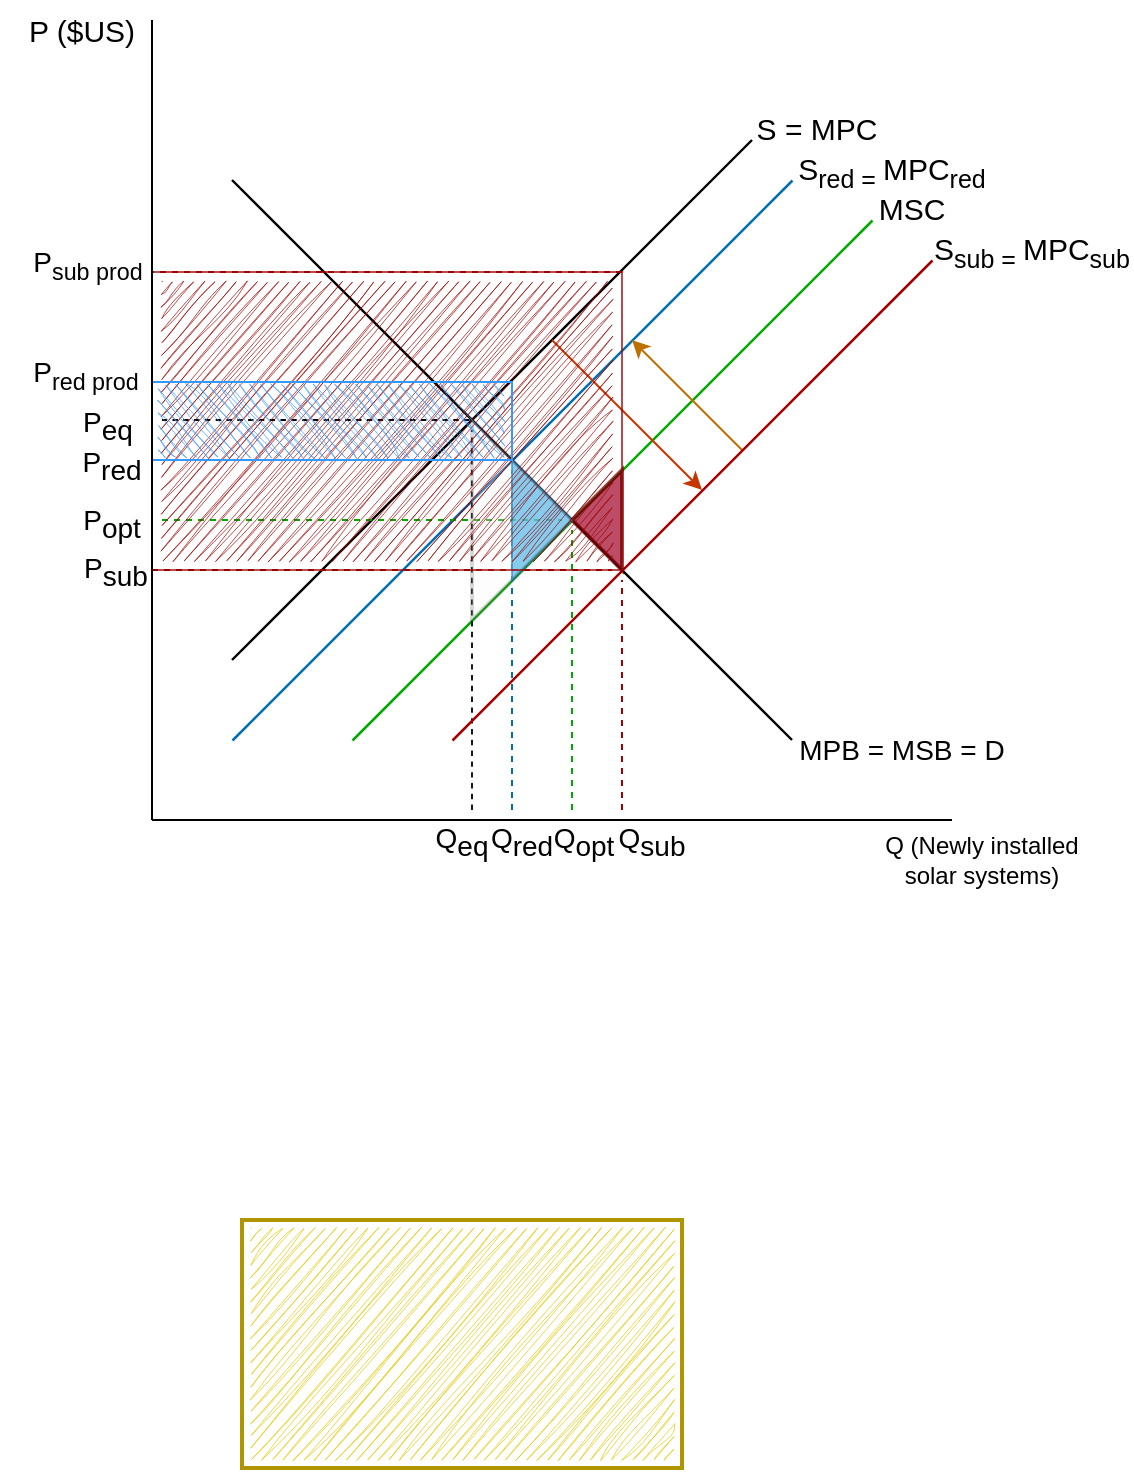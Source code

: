 <mxfile version="21.3.4" type="github">
  <diagram name="Lapa-1" id="0tAawHoIQ-3D4uflLc4p">
    <mxGraphModel dx="778" dy="459" grid="1" gridSize="5" guides="1" tooltips="1" connect="1" arrows="1" fold="1" page="1" pageScale="1" pageWidth="827" pageHeight="1169" math="0" shadow="0">
      <root>
        <mxCell id="0" />
        <mxCell id="1" parent="0" />
        <mxCell id="Ec4Kk9tGsHe_SyH8bvyB-12" value="" style="endArrow=none;html=1;rounded=0;endSize=6;strokeWidth=1.2;" edge="1" parent="1">
          <mxGeometry width="50" height="50" relative="1" as="geometry">
            <mxPoint x="320" y="360" as="sourcePoint" />
            <mxPoint x="580" y="100" as="targetPoint" />
          </mxGeometry>
        </mxCell>
        <mxCell id="Ec4Kk9tGsHe_SyH8bvyB-9" value="" style="endArrow=none;html=1;rounded=0;endSize=6;strokeWidth=1.2;" edge="1" parent="1">
          <mxGeometry width="50" height="50" relative="1" as="geometry">
            <mxPoint x="320" y="120" as="sourcePoint" />
            <mxPoint x="600" y="400" as="targetPoint" />
          </mxGeometry>
        </mxCell>
        <mxCell id="Ec4Kk9tGsHe_SyH8bvyB-22" value="" style="endArrow=none;dashed=1;html=1;rounded=0;fillColor=#a20025;strokeColor=#A30000;" edge="1" parent="1">
          <mxGeometry width="50" height="50" relative="1" as="geometry">
            <mxPoint x="280" y="315" as="sourcePoint" />
            <mxPoint x="510" y="315" as="targetPoint" />
          </mxGeometry>
        </mxCell>
        <mxCell id="Ec4Kk9tGsHe_SyH8bvyB-32" value="&lt;span style=&quot;font-size: 14px;&quot;&gt;Q&lt;sub style=&quot;font-size: 14px;&quot;&gt;eq&lt;/sub&gt;&lt;/span&gt;" style="text;html=1;strokeColor=none;fillColor=none;align=center;verticalAlign=middle;whiteSpace=wrap;rounded=0;fontSize=14;" vertex="1" parent="1">
          <mxGeometry x="405" y="436" width="60" height="30" as="geometry" />
        </mxCell>
        <mxCell id="Ec4Kk9tGsHe_SyH8bvyB-8" value="" style="endArrow=none;html=1;rounded=0;fillColor=#1ba1e2;strokeColor=#006EAF;endSize=6;strokeWidth=1.25;" edge="1" parent="1">
          <mxGeometry width="50" height="50" relative="1" as="geometry">
            <mxPoint x="320" y="400" as="sourcePoint" />
            <mxPoint x="600" y="120" as="targetPoint" />
          </mxGeometry>
        </mxCell>
        <mxCell id="Ec4Kk9tGsHe_SyH8bvyB-10" value="" style="endArrow=none;html=1;rounded=0;fillColor=#60a917;strokeColor=#00a800;endSize=6;strokeWidth=1.25;" edge="1" parent="1">
          <mxGeometry width="50" height="50" relative="1" as="geometry">
            <mxPoint x="380" y="400" as="sourcePoint" />
            <mxPoint x="640" y="140" as="targetPoint" />
          </mxGeometry>
        </mxCell>
        <mxCell id="Ec4Kk9tGsHe_SyH8bvyB-50" value="" style="endArrow=classic;html=1;rounded=0;fillColor=#fa6800;strokeColor=#C73500;" edge="1" parent="1">
          <mxGeometry width="50" height="50" relative="1" as="geometry">
            <mxPoint x="480" y="200" as="sourcePoint" />
            <mxPoint x="555" y="275" as="targetPoint" />
          </mxGeometry>
        </mxCell>
        <mxCell id="Ec4Kk9tGsHe_SyH8bvyB-51" value="" style="endArrow=classic;html=1;rounded=0;fillColor=#f0a30a;strokeColor=#BD7000;" edge="1" parent="1">
          <mxGeometry width="50" height="50" relative="1" as="geometry">
            <mxPoint x="575" y="255" as="sourcePoint" />
            <mxPoint x="520" y="200" as="targetPoint" />
          </mxGeometry>
        </mxCell>
        <mxCell id="Ec4Kk9tGsHe_SyH8bvyB-28" value="" style="endArrow=none;dashed=1;html=1;rounded=0;strokeWidth=0.9;" edge="1" parent="1">
          <mxGeometry width="50" height="50" relative="1" as="geometry">
            <mxPoint x="440" y="435" as="sourcePoint" />
            <mxPoint x="440" y="245" as="targetPoint" />
          </mxGeometry>
        </mxCell>
        <mxCell id="Ec4Kk9tGsHe_SyH8bvyB-7" value="" style="endArrow=none;html=1;rounded=0;" edge="1" parent="1">
          <mxGeometry width="50" height="50" relative="1" as="geometry">
            <mxPoint x="680" y="440" as="sourcePoint" />
            <mxPoint x="280" y="440" as="targetPoint" />
          </mxGeometry>
        </mxCell>
        <mxCell id="Ec4Kk9tGsHe_SyH8bvyB-13" value="&lt;font style=&quot;font-size: 15px;&quot;&gt;S = MPC&lt;/font&gt;" style="text;html=1;strokeColor=none;fillColor=none;align=center;verticalAlign=middle;whiteSpace=wrap;rounded=0;fontSize=15;" vertex="1" parent="1">
          <mxGeometry x="570" y="79" width="85" height="30" as="geometry" />
        </mxCell>
        <mxCell id="Ec4Kk9tGsHe_SyH8bvyB-15" value="S&lt;sub&gt;red =&amp;nbsp;&lt;/sub&gt;MPC&lt;sub&gt;red&lt;/sub&gt;" style="text;html=1;strokeColor=none;fillColor=none;align=center;verticalAlign=middle;whiteSpace=wrap;rounded=0;fontSize=15;" vertex="1" parent="1">
          <mxGeometry x="600" y="101" width="100" height="30" as="geometry" />
        </mxCell>
        <mxCell id="Ec4Kk9tGsHe_SyH8bvyB-16" value="&lt;font style=&quot;font-size: 15px;&quot;&gt;MSC&lt;/font&gt;" style="text;html=1;strokeColor=none;fillColor=none;align=center;verticalAlign=middle;whiteSpace=wrap;rounded=0;fontSize=15;" vertex="1" parent="1">
          <mxGeometry x="630" y="119" width="60" height="30" as="geometry" />
        </mxCell>
        <mxCell id="Ec4Kk9tGsHe_SyH8bvyB-17" value="&lt;font style=&quot;font-size: 15px;&quot;&gt;&lt;span style=&quot;font-size: 15px;&quot;&gt;S&lt;sub&gt;sub =&amp;nbsp;&lt;/sub&gt;MPC&lt;sub&gt;sub&lt;/sub&gt;&lt;br style=&quot;font-size: 15px;&quot;&gt;&lt;/span&gt;&lt;/font&gt;" style="text;html=1;strokeColor=none;fillColor=none;align=center;verticalAlign=middle;whiteSpace=wrap;rounded=0;fontSize=15;" vertex="1" parent="1">
          <mxGeometry x="670" y="141" width="100" height="30" as="geometry" />
        </mxCell>
        <mxCell id="Ec4Kk9tGsHe_SyH8bvyB-18" value="&lt;font style=&quot;font-size: 14px;&quot;&gt;MPB = MSB = D&lt;/font&gt;" style="text;html=1;strokeColor=none;fillColor=none;align=center;verticalAlign=middle;whiteSpace=wrap;rounded=0;fontSize=14;" vertex="1" parent="1">
          <mxGeometry x="590" y="390" width="130" height="30" as="geometry" />
        </mxCell>
        <mxCell id="Ec4Kk9tGsHe_SyH8bvyB-20" value="" style="endArrow=none;dashed=1;html=1;rounded=0;fillColor=#008a00;strokeColor=#00A800;" edge="1" parent="1">
          <mxGeometry width="50" height="50" relative="1" as="geometry">
            <mxPoint x="285" y="290" as="sourcePoint" />
            <mxPoint x="485" y="290" as="targetPoint" />
          </mxGeometry>
        </mxCell>
        <mxCell id="Ec4Kk9tGsHe_SyH8bvyB-24" value="" style="endArrow=none;dashed=1;html=1;rounded=0;strokeWidth=0.9;exitX=-0.025;exitY=0;exitDx=0;exitDy=0;exitPerimeter=0;" edge="1" parent="1" source="Ec4Kk9tGsHe_SyH8bvyB-37">
          <mxGeometry width="50" height="50" relative="1" as="geometry">
            <mxPoint x="435" y="240" as="sourcePoint" />
            <mxPoint x="285" y="240" as="targetPoint" />
          </mxGeometry>
        </mxCell>
        <mxCell id="Ec4Kk9tGsHe_SyH8bvyB-25" value="" style="endArrow=none;dashed=1;html=1;rounded=0;fillColor=#a20025;strokeColor=#a30000;exitX=0.75;exitY=0;exitDx=0;exitDy=0;" edge="1" parent="1">
          <mxGeometry width="50" height="50" relative="1" as="geometry">
            <mxPoint x="515" y="435" as="sourcePoint" />
            <mxPoint x="515" y="320" as="targetPoint" />
          </mxGeometry>
        </mxCell>
        <mxCell id="Ec4Kk9tGsHe_SyH8bvyB-26" value="" style="endArrow=none;dashed=1;html=1;rounded=0;fillColor=#008a00;strokeColor=#00A800;" edge="1" parent="1">
          <mxGeometry width="50" height="50" relative="1" as="geometry">
            <mxPoint x="490" y="435" as="sourcePoint" />
            <mxPoint x="490" y="295" as="targetPoint" />
          </mxGeometry>
        </mxCell>
        <mxCell id="Ec4Kk9tGsHe_SyH8bvyB-27" value="" style="endArrow=none;dashed=1;html=1;rounded=0;fillColor=#1ba1e2;strokeColor=#006EAF;" edge="1" parent="1">
          <mxGeometry width="50" height="50" relative="1" as="geometry">
            <mxPoint x="460" y="435" as="sourcePoint" />
            <mxPoint x="460" y="265" as="targetPoint" />
          </mxGeometry>
        </mxCell>
        <mxCell id="Ec4Kk9tGsHe_SyH8bvyB-23" value="" style="endArrow=none;dashed=1;html=1;rounded=0;fillColor=#1ba1e2;strokeColor=#006EAF;" edge="1" parent="1">
          <mxGeometry width="50" height="50" relative="1" as="geometry">
            <mxPoint x="285" y="260" as="sourcePoint" />
            <mxPoint x="455" y="260" as="targetPoint" />
          </mxGeometry>
        </mxCell>
        <mxCell id="Ec4Kk9tGsHe_SyH8bvyB-11" value="" style="endArrow=none;html=1;rounded=0;fillColor=#a20025;strokeColor=#A30000;endSize=6;strokeWidth=1.25;" edge="1" parent="1">
          <mxGeometry width="50" height="50" relative="1" as="geometry">
            <mxPoint x="430" y="400" as="sourcePoint" />
            <mxPoint x="670" y="160" as="targetPoint" />
          </mxGeometry>
        </mxCell>
        <mxCell id="Ec4Kk9tGsHe_SyH8bvyB-29" value="&lt;span style=&quot;font-size: 14px;&quot;&gt;Q&lt;sub style=&quot;font-size: 14px;&quot;&gt;sub&lt;/sub&gt;&lt;/span&gt;" style="text;html=1;strokeColor=none;fillColor=none;align=center;verticalAlign=middle;whiteSpace=wrap;rounded=0;fontSize=14;" vertex="1" parent="1">
          <mxGeometry x="500" y="436" width="60" height="30" as="geometry" />
        </mxCell>
        <mxCell id="Ec4Kk9tGsHe_SyH8bvyB-31" value="&lt;span style=&quot;font-size: 14px;&quot;&gt;Q&lt;sub style=&quot;font-size: 14px;&quot;&gt;red&lt;br&gt;&lt;/sub&gt;&lt;/span&gt;" style="text;html=1;strokeColor=none;fillColor=none;align=center;verticalAlign=middle;whiteSpace=wrap;rounded=0;fontSize=14;" vertex="1" parent="1">
          <mxGeometry x="435" y="436" width="60" height="30" as="geometry" />
        </mxCell>
        <mxCell id="Ec4Kk9tGsHe_SyH8bvyB-38" value="" style="triangle;whiteSpace=wrap;html=1;opacity=70;fillColor=#1ba1e2;fontColor=#ffffff;strokeColor=#006EAF;" vertex="1" parent="1">
          <mxGeometry x="460" y="260" width="30" height="60" as="geometry" />
        </mxCell>
        <mxCell id="Ec4Kk9tGsHe_SyH8bvyB-42" value="" style="triangle;whiteSpace=wrap;html=1;rotation=-180;opacity=70;fillColor=#a20025;fontColor=#ffffff;strokeColor=#6F0000;shadow=0;rounded=0;strokeWidth=2;" vertex="1" parent="1">
          <mxGeometry x="490" y="265" width="25" height="50" as="geometry" />
        </mxCell>
        <mxCell id="Ec4Kk9tGsHe_SyH8bvyB-37" value="" style="triangle;whiteSpace=wrap;html=1;opacity=25;fillColor=#f5f5f5;fontColor=#333333;strokeColor=#666666;strokeWidth=2;" vertex="1" parent="1">
          <mxGeometry x="440" y="240" width="50" height="100" as="geometry" />
        </mxCell>
        <mxCell id="Ec4Kk9tGsHe_SyH8bvyB-43" value="&lt;font style=&quot;font-size: 12px;&quot;&gt;Q (Newly installed solar systems)&lt;/font&gt;" style="text;html=1;strokeColor=none;fillColor=none;align=center;verticalAlign=middle;whiteSpace=wrap;rounded=0;fontSize=12;" vertex="1" parent="1">
          <mxGeometry x="643" y="445" width="104" height="30" as="geometry" />
        </mxCell>
        <mxCell id="Ec4Kk9tGsHe_SyH8bvyB-48" value="P ($US)" style="text;html=1;strokeColor=none;fillColor=none;align=center;verticalAlign=middle;whiteSpace=wrap;rounded=0;fontSize=15;" vertex="1" parent="1">
          <mxGeometry x="215" y="30" width="60" height="30" as="geometry" />
        </mxCell>
        <mxCell id="Ec4Kk9tGsHe_SyH8bvyB-54" value="&lt;span style=&quot;font-size: 14px;&quot;&gt;Q&lt;sub style=&quot;font-size: 14px;&quot;&gt;opt&lt;/sub&gt;&lt;/span&gt;" style="text;html=1;strokeColor=none;fillColor=none;align=center;verticalAlign=middle;whiteSpace=wrap;rounded=0;fontSize=14;" vertex="1" parent="1">
          <mxGeometry x="466" y="436" width="60" height="30" as="geometry" />
        </mxCell>
        <mxCell id="Ec4Kk9tGsHe_SyH8bvyB-55" value="&lt;span style=&quot;font-size: 14px;&quot;&gt;P&lt;sub style=&quot;font-size: 14px;&quot;&gt;eq&lt;/sub&gt;&lt;/span&gt;" style="text;html=1;strokeColor=none;fillColor=none;align=center;verticalAlign=middle;whiteSpace=wrap;rounded=0;fontSize=14;" vertex="1" parent="1">
          <mxGeometry x="228" y="228" width="60" height="30" as="geometry" />
        </mxCell>
        <mxCell id="Ec4Kk9tGsHe_SyH8bvyB-56" value="&lt;span style=&quot;font-size: 14px;&quot;&gt;P&lt;sub style=&quot;font-size: 14px;&quot;&gt;red&lt;/sub&gt;&lt;/span&gt;" style="text;html=1;strokeColor=none;fillColor=none;align=center;verticalAlign=middle;whiteSpace=wrap;rounded=0;fontSize=14;" vertex="1" parent="1">
          <mxGeometry x="230" y="248" width="60" height="30" as="geometry" />
        </mxCell>
        <mxCell id="Ec4Kk9tGsHe_SyH8bvyB-57" value="P&lt;sub style=&quot;font-size: 14px;&quot;&gt;opt&lt;/sub&gt;" style="text;html=1;strokeColor=none;fillColor=none;align=center;verticalAlign=middle;whiteSpace=wrap;rounded=0;fontSize=14;" vertex="1" parent="1">
          <mxGeometry x="230" y="277" width="60" height="30" as="geometry" />
        </mxCell>
        <mxCell id="Ec4Kk9tGsHe_SyH8bvyB-58" value="&lt;span style=&quot;font-size: 14px;&quot;&gt;P&lt;sub style=&quot;font-size: 14px;&quot;&gt;sub&lt;/sub&gt;&lt;/span&gt;" style="text;html=1;strokeColor=none;fillColor=none;align=center;verticalAlign=middle;whiteSpace=wrap;rounded=0;fontSize=14;" vertex="1" parent="1">
          <mxGeometry x="232" y="301" width="60" height="30" as="geometry" />
        </mxCell>
        <mxCell id="Ec4Kk9tGsHe_SyH8bvyB-65" value="" style="group" vertex="1" connectable="0" parent="1">
          <mxGeometry x="325" y="640" width="220" height="124" as="geometry" />
        </mxCell>
        <mxCell id="Ec4Kk9tGsHe_SyH8bvyB-66" value="" style="rounded=0;whiteSpace=wrap;html=1;fillColor=none;strokeWidth=2;fontColor=#000000;strokeColor=#B09500;" vertex="1" parent="Ec4Kk9tGsHe_SyH8bvyB-65">
          <mxGeometry width="220" height="124" as="geometry" />
        </mxCell>
        <mxCell id="Ec4Kk9tGsHe_SyH8bvyB-67" value="" style="rounded=0;whiteSpace=wrap;html=1;sketch=1;curveFitting=1;jiggle=2;opacity=70;fillColor=#E3C800;strokeColor=none;" vertex="1" parent="Ec4Kk9tGsHe_SyH8bvyB-65">
          <mxGeometry x="4.583" y="4.133" width="210.833" height="115.733" as="geometry" />
        </mxCell>
        <mxCell id="Ec4Kk9tGsHe_SyH8bvyB-74" value="" style="group;opacity=70;" vertex="1" connectable="0" parent="1">
          <mxGeometry x="280" y="221" width="235.0" height="94" as="geometry" />
        </mxCell>
        <mxCell id="Ec4Kk9tGsHe_SyH8bvyB-75" value="" style="group" vertex="1" connectable="0" parent="Ec4Kk9tGsHe_SyH8bvyB-74">
          <mxGeometry y="-55" width="235" height="149" as="geometry" />
        </mxCell>
        <mxCell id="Ec4Kk9tGsHe_SyH8bvyB-71" value="" style="rounded=0;whiteSpace=wrap;html=1;sketch=1;curveFitting=1;jiggle=2;opacity=70;fillColor=#990000;strokeColor=none;fontColor=#ffffff;strokeWidth=1;dashed=1;dashPattern=1 1;" vertex="1" parent="Ec4Kk9tGsHe_SyH8bvyB-75">
          <mxGeometry x="4.896" y="4.967" width="225.208" height="139.067" as="geometry" />
        </mxCell>
        <mxCell id="Ec4Kk9tGsHe_SyH8bvyB-70" value="" style="rounded=0;whiteSpace=wrap;html=1;fillColor=none;strokeWidth=1;fontColor=#000000;strokeColor=#990000;opacity=70;" vertex="1" parent="Ec4Kk9tGsHe_SyH8bvyB-75">
          <mxGeometry width="235" height="149" as="geometry" />
        </mxCell>
        <mxCell id="Ec4Kk9tGsHe_SyH8bvyB-77" value="" style="endArrow=none;dashed=1;html=1;rounded=0;fillColor=#a20025;strokeColor=#a30000;exitX=1;exitY=0;exitDx=0;exitDy=0;entryX=0;entryY=0;entryDx=0;entryDy=0;" edge="1" parent="Ec4Kk9tGsHe_SyH8bvyB-75" source="Ec4Kk9tGsHe_SyH8bvyB-70" target="Ec4Kk9tGsHe_SyH8bvyB-70">
          <mxGeometry width="50" height="50" relative="1" as="geometry">
            <mxPoint x="165" y="44" as="sourcePoint" />
            <mxPoint x="165" y="-71" as="targetPoint" />
          </mxGeometry>
        </mxCell>
        <mxCell id="Ec4Kk9tGsHe_SyH8bvyB-62" value="" style="rounded=0;whiteSpace=wrap;html=1;fillColor=none;strokeWidth=1;fontColor=#000000;strokeColor=#3399FF;" vertex="1" parent="Ec4Kk9tGsHe_SyH8bvyB-74">
          <mxGeometry width="180" height="39" as="geometry" />
        </mxCell>
        <mxCell id="Ec4Kk9tGsHe_SyH8bvyB-63" value="" style="rounded=0;whiteSpace=wrap;html=1;sketch=1;curveFitting=1;jiggle=2;opacity=70;fillColor=#3399FF;strokeColor=none;flipH=1;" vertex="1" parent="Ec4Kk9tGsHe_SyH8bvyB-74">
          <mxGeometry x="3.75" y="1.3" width="172.5" height="36.4" as="geometry" />
        </mxCell>
        <mxCell id="Ec4Kk9tGsHe_SyH8bvyB-2" value="" style="endArrow=none;html=1;rounded=0;" edge="1" parent="1">
          <mxGeometry width="50" height="50" relative="1" as="geometry">
            <mxPoint x="280" y="440" as="sourcePoint" />
            <mxPoint x="280" y="40" as="targetPoint" />
          </mxGeometry>
        </mxCell>
        <mxCell id="Ec4Kk9tGsHe_SyH8bvyB-78" value="P&lt;sub&gt;sub prod&lt;/sub&gt;" style="text;html=1;strokeColor=none;fillColor=none;align=center;verticalAlign=middle;whiteSpace=wrap;rounded=0;fontSize=14;" vertex="1" parent="1">
          <mxGeometry x="205" y="147" width="86" height="30" as="geometry" />
        </mxCell>
        <mxCell id="Ec4Kk9tGsHe_SyH8bvyB-79" value="P&lt;sub&gt;red prod&lt;/sub&gt;" style="text;html=1;strokeColor=none;fillColor=none;align=center;verticalAlign=middle;whiteSpace=wrap;rounded=0;fontSize=14;" vertex="1" parent="1">
          <mxGeometry x="204" y="202" width="86" height="30" as="geometry" />
        </mxCell>
      </root>
    </mxGraphModel>
  </diagram>
</mxfile>
